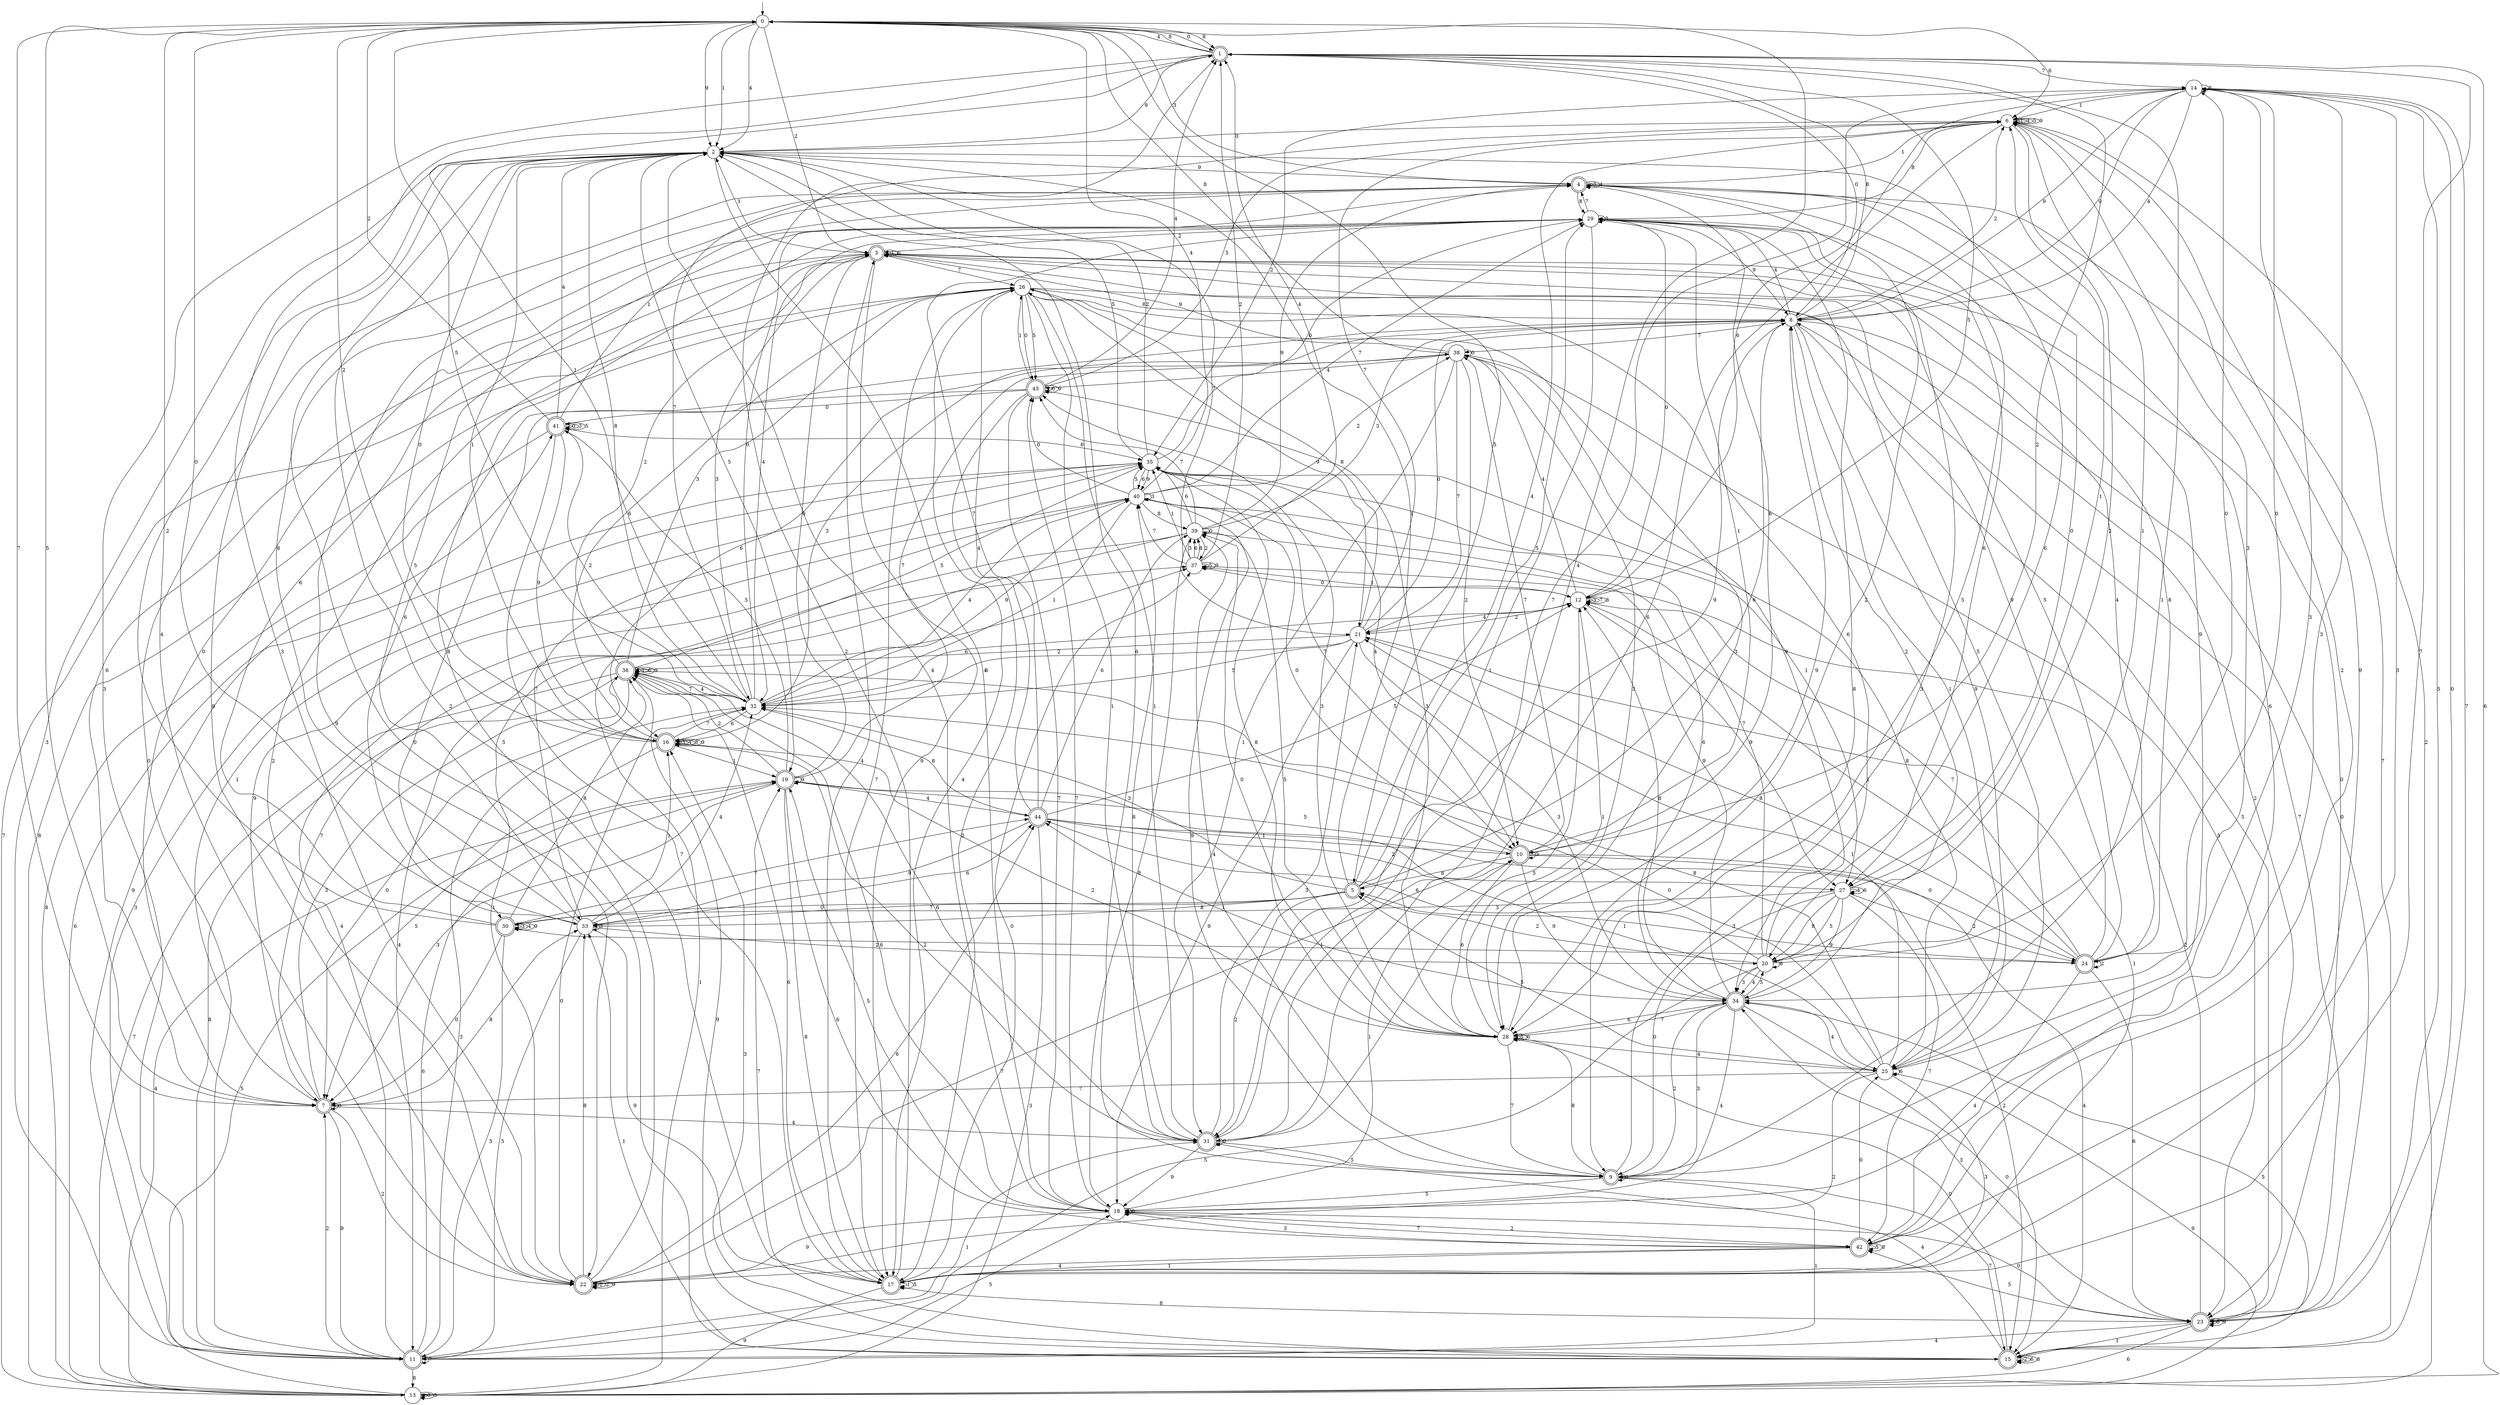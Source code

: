 digraph g {

	s0 [shape="circle" label="0"];
	s1 [shape="doublecircle" label="1"];
	s2 [shape="circle" label="2"];
	s3 [shape="doublecircle" label="3"];
	s4 [shape="doublecircle" label="4"];
	s5 [shape="doublecircle" label="5"];
	s6 [shape="circle" label="6"];
	s7 [shape="doublecircle" label="7"];
	s8 [shape="circle" label="8"];
	s9 [shape="doublecircle" label="9"];
	s10 [shape="doublecircle" label="10"];
	s11 [shape="doublecircle" label="11"];
	s12 [shape="circle" label="12"];
	s13 [shape="circle" label="13"];
	s14 [shape="circle" label="14"];
	s15 [shape="doublecircle" label="15"];
	s16 [shape="doublecircle" label="16"];
	s17 [shape="doublecircle" label="17"];
	s18 [shape="circle" label="18"];
	s19 [shape="doublecircle" label="19"];
	s20 [shape="circle" label="20"];
	s21 [shape="circle" label="21"];
	s22 [shape="doublecircle" label="22"];
	s23 [shape="doublecircle" label="23"];
	s24 [shape="doublecircle" label="24"];
	s25 [shape="circle" label="25"];
	s26 [shape="circle" label="26"];
	s27 [shape="circle" label="27"];
	s28 [shape="circle" label="28"];
	s29 [shape="circle" label="29"];
	s30 [shape="doublecircle" label="30"];
	s31 [shape="doublecircle" label="31"];
	s32 [shape="circle" label="32"];
	s33 [shape="circle" label="33"];
	s34 [shape="doublecircle" label="34"];
	s35 [shape="circle" label="35"];
	s36 [shape="doublecircle" label="36"];
	s37 [shape="circle" label="37"];
	s38 [shape="circle" label="38"];
	s39 [shape="circle" label="39"];
	s40 [shape="circle" label="40"];
	s41 [shape="doublecircle" label="41"];
	s42 [shape="doublecircle" label="42"];
	s43 [shape="doublecircle" label="43"];
	s44 [shape="doublecircle" label="44"];
	s0 -> s1 [label="0"];
	s0 -> s2 [label="1"];
	s0 -> s3 [label="2"];
	s0 -> s4 [label="3"];
	s0 -> s2 [label="4"];
	s0 -> s5 [label="5"];
	s0 -> s6 [label="6"];
	s0 -> s7 [label="7"];
	s0 -> s1 [label="8"];
	s0 -> s2 [label="9"];
	s1 -> s8 [label="0"];
	s1 -> s9 [label="1"];
	s1 -> s10 [label="2"];
	s1 -> s11 [label="3"];
	s1 -> s0 [label="4"];
	s1 -> s12 [label="5"];
	s1 -> s13 [label="6"];
	s1 -> s14 [label="7"];
	s1 -> s0 [label="8"];
	s1 -> s2 [label="9"];
	s2 -> s15 [label="0"];
	s2 -> s16 [label="1"];
	s2 -> s17 [label="2"];
	s2 -> s11 [label="3"];
	s2 -> s18 [label="4"];
	s2 -> s19 [label="5"];
	s2 -> s20 [label="6"];
	s2 -> s21 [label="7"];
	s2 -> s22 [label="8"];
	s2 -> s4 [label="9"];
	s3 -> s23 [label="0"];
	s3 -> s3 [label="1"];
	s3 -> s22 [label="2"];
	s3 -> s2 [label="3"];
	s3 -> s24 [label="4"];
	s3 -> s25 [label="5"];
	s3 -> s3 [label="6"];
	s3 -> s26 [label="7"];
	s3 -> s24 [label="8"];
	s3 -> s17 [label="9"];
	s4 -> s27 [label="0"];
	s4 -> s6 [label="1"];
	s4 -> s28 [label="2"];
	s4 -> s4 [label="3"];
	s4 -> s4 [label="4"];
	s4 -> s28 [label="5"];
	s4 -> s10 [label="6"];
	s4 -> s15 [label="7"];
	s4 -> s29 [label="8"];
	s4 -> s22 [label="9"];
	s5 -> s30 [label="0"];
	s5 -> s2 [label="1"];
	s5 -> s31 [label="2"];
	s5 -> s32 [label="3"];
	s5 -> s6 [label="4"];
	s5 -> s29 [label="5"];
	s5 -> s8 [label="6"];
	s5 -> s33 [label="7"];
	s5 -> s33 [label="8"];
	s5 -> s8 [label="9"];
	s6 -> s2 [label="0"];
	s6 -> s6 [label="1"];
	s6 -> s20 [label="2"];
	s6 -> s34 [label="3"];
	s6 -> s6 [label="4"];
	s6 -> s6 [label="5"];
	s6 -> s31 [label="6"];
	s6 -> s32 [label="7"];
	s6 -> s29 [label="8"];
	s6 -> s6 [label="9"];
	s7 -> s7 [label="0"];
	s7 -> s35 [label="1"];
	s7 -> s22 [label="2"];
	s7 -> s36 [label="3"];
	s7 -> s31 [label="4"];
	s7 -> s0 [label="5"];
	s7 -> s3 [label="6"];
	s7 -> s37 [label="7"];
	s7 -> s33 [label="8"];
	s7 -> s11 [label="9"];
	s8 -> s23 [label="0"];
	s8 -> s25 [label="1"];
	s8 -> s6 [label="2"];
	s8 -> s16 [label="3"];
	s8 -> s29 [label="4"];
	s8 -> s23 [label="5"];
	s8 -> s30 [label="6"];
	s8 -> s38 [label="7"];
	s8 -> s1 [label="8"];
	s8 -> s25 [label="9"];
	s9 -> s9 [label="0"];
	s9 -> s11 [label="1"];
	s9 -> s34 [label="2"];
	s9 -> s29 [label="3"];
	s9 -> s39 [label="4"];
	s9 -> s18 [label="5"];
	s9 -> s2 [label="6"];
	s9 -> s15 [label="7"];
	s9 -> s28 [label="8"];
	s9 -> s40 [label="9"];
	s10 -> s40 [label="0"];
	s10 -> s29 [label="1"];
	s10 -> s15 [label="2"];
	s10 -> s10 [label="3"];
	s10 -> s15 [label="4"];
	s10 -> s19 [label="5"];
	s10 -> s28 [label="6"];
	s10 -> s38 [label="7"];
	s10 -> s5 [label="8"];
	s10 -> s34 [label="9"];
	s11 -> s4 [label="0"];
	s11 -> s31 [label="1"];
	s11 -> s7 [label="2"];
	s11 -> s32 [label="3"];
	s11 -> s40 [label="4"];
	s11 -> s18 [label="5"];
	s11 -> s19 [label="6"];
	s11 -> s11 [label="7"];
	s11 -> s13 [label="8"];
	s11 -> s41 [label="9"];
	s12 -> s29 [label="0"];
	s12 -> s37 [label="1"];
	s12 -> s21 [label="2"];
	s12 -> s12 [label="3"];
	s12 -> s38 [label="4"];
	s12 -> s31 [label="5"];
	s12 -> s32 [label="6"];
	s12 -> s12 [label="7"];
	s12 -> s12 [label="8"];
	s12 -> s27 [label="9"];
	s13 -> s13 [label="0"];
	s13 -> s37 [label="1"];
	s13 -> s6 [label="2"];
	s13 -> s13 [label="3"];
	s13 -> s19 [label="4"];
	s13 -> s19 [label="5"];
	s13 -> s35 [label="6"];
	s13 -> s26 [label="7"];
	s13 -> s26 [label="8"];
	s13 -> s25 [label="9"];
	s14 -> s8 [label="0"];
	s14 -> s6 [label="1"];
	s14 -> s35 [label="2"];
	s14 -> s9 [label="3"];
	s14 -> s8 [label="4"];
	s14 -> s23 [label="5"];
	s14 -> s12 [label="6"];
	s14 -> s15 [label="7"];
	s14 -> s14 [label="8"];
	s14 -> s8 [label="9"];
	s15 -> s28 [label="0"];
	s15 -> s33 [label="1"];
	s15 -> s15 [label="2"];
	s15 -> s16 [label="3"];
	s15 -> s31 [label="4"];
	s15 -> s34 [label="5"];
	s15 -> s15 [label="6"];
	s15 -> s19 [label="7"];
	s15 -> s15 [label="8"];
	s15 -> s36 [label="9"];
	s16 -> s2 [label="0"];
	s16 -> s19 [label="1"];
	s16 -> s0 [label="2"];
	s16 -> s16 [label="3"];
	s16 -> s16 [label="4"];
	s16 -> s7 [label="5"];
	s16 -> s26 [label="6"];
	s16 -> s32 [label="7"];
	s16 -> s16 [label="8"];
	s16 -> s16 [label="9"];
	s17 -> s37 [label="0"];
	s17 -> s17 [label="1"];
	s17 -> s1 [label="2"];
	s17 -> s14 [label="3"];
	s17 -> s3 [label="4"];
	s17 -> s17 [label="5"];
	s17 -> s36 [label="6"];
	s17 -> s1 [label="7"];
	s17 -> s23 [label="8"];
	s17 -> s13 [label="9"];
	s18 -> s23 [label="0"];
	s18 -> s10 [label="1"];
	s18 -> s42 [label="2"];
	s18 -> s14 [label="3"];
	s18 -> s2 [label="4"];
	s18 -> s19 [label="5"];
	s18 -> s36 [label="6"];
	s18 -> s43 [label="7"];
	s18 -> s18 [label="8"];
	s18 -> s22 [label="9"];
	s19 -> s3 [label="0"];
	s19 -> s25 [label="1"];
	s19 -> s36 [label="2"];
	s19 -> s7 [label="3"];
	s19 -> s44 [label="4"];
	s19 -> s41 [label="5"];
	s19 -> s42 [label="6"];
	s19 -> s38 [label="7"];
	s19 -> s17 [label="8"];
	s19 -> s19 [label="9"];
	s20 -> s14 [label="0"];
	s20 -> s6 [label="1"];
	s20 -> s5 [label="2"];
	s20 -> s34 [label="3"];
	s20 -> s34 [label="4"];
	s20 -> s11 [label="5"];
	s20 -> s44 [label="6"];
	s20 -> s40 [label="7"];
	s20 -> s20 [label="8"];
	s20 -> s38 [label="9"];
	s21 -> s8 [label="0"];
	s21 -> s17 [label="1"];
	s21 -> s36 [label="2"];
	s21 -> s34 [label="3"];
	s21 -> s12 [label="4"];
	s21 -> s32 [label="5"];
	s21 -> s32 [label="6"];
	s21 -> s6 [label="7"];
	s21 -> s26 [label="8"];
	s21 -> s18 [label="9"];
	s22 -> s32 [label="0"];
	s22 -> s22 [label="1"];
	s22 -> s22 [label="2"];
	s22 -> s1 [label="3"];
	s22 -> s0 [label="4"];
	s22 -> s29 [label="5"];
	s22 -> s44 [label="6"];
	s22 -> s10 [label="7"];
	s22 -> s33 [label="8"];
	s22 -> s22 [label="9"];
	s23 -> s14 [label="0"];
	s23 -> s15 [label="1"];
	s23 -> s37 [label="2"];
	s23 -> s34 [label="3"];
	s23 -> s11 [label="4"];
	s23 -> s42 [label="5"];
	s23 -> s13 [label="6"];
	s23 -> s8 [label="7"];
	s23 -> s23 [label="8"];
	s23 -> s23 [label="9"];
	s24 -> s14 [label="0"];
	s24 -> s12 [label="1"];
	s24 -> s24 [label="2"];
	s24 -> s5 [label="3"];
	s24 -> s42 [label="4"];
	s24 -> s3 [label="5"];
	s24 -> s23 [label="6"];
	s24 -> s12 [label="7"];
	s24 -> s21 [label="8"];
	s24 -> s3 [label="9"];
	s25 -> s32 [label="0"];
	s25 -> s21 [label="1"];
	s25 -> s22 [label="2"];
	s25 -> s17 [label="3"];
	s25 -> s34 [label="4"];
	s25 -> s5 [label="5"];
	s25 -> s25 [label="6"];
	s25 -> s7 [label="7"];
	s25 -> s36 [label="8"];
	s25 -> s29 [label="9"];
	s26 -> s43 [label="0"];
	s26 -> s31 [label="1"];
	s26 -> s23 [label="2"];
	s26 -> s28 [label="3"];
	s26 -> s17 [label="4"];
	s26 -> s43 [label="5"];
	s26 -> s34 [label="6"];
	s26 -> s17 [label="7"];
	s26 -> s8 [label="8"];
	s26 -> s21 [label="9"];
	s27 -> s9 [label="0"];
	s27 -> s6 [label="1"];
	s27 -> s24 [label="2"];
	s27 -> s30 [label="3"];
	s27 -> s27 [label="4"];
	s27 -> s20 [label="5"];
	s27 -> s27 [label="6"];
	s27 -> s42 [label="7"];
	s27 -> s20 [label="8"];
	s27 -> s34 [label="9"];
	s28 -> s39 [label="0"];
	s28 -> s12 [label="1"];
	s28 -> s16 [label="2"];
	s28 -> s43 [label="3"];
	s28 -> s25 [label="4"];
	s28 -> s28 [label="5"];
	s28 -> s28 [label="6"];
	s28 -> s9 [label="7"];
	s28 -> s35 [label="8"];
	s28 -> s8 [label="9"];
	s29 -> s7 [label="0"];
	s29 -> s31 [label="1"];
	s29 -> s3 [label="2"];
	s29 -> s29 [label="3"];
	s29 -> s32 [label="4"];
	s29 -> s33 [label="5"];
	s29 -> s27 [label="6"];
	s29 -> s4 [label="7"];
	s29 -> s9 [label="8"];
	s29 -> s8 [label="9"];
	s30 -> s7 [label="0"];
	s30 -> s24 [label="1"];
	s30 -> s2 [label="2"];
	s30 -> s30 [label="3"];
	s30 -> s30 [label="4"];
	s30 -> s11 [label="5"];
	s30 -> s3 [label="6"];
	s30 -> s44 [label="7"];
	s30 -> s36 [label="8"];
	s30 -> s30 [label="9"];
	s31 -> s31 [label="0"];
	s31 -> s26 [label="1"];
	s31 -> s16 [label="2"];
	s31 -> s21 [label="3"];
	s31 -> s0 [label="4"];
	s31 -> s9 [label="5"];
	s31 -> s36 [label="6"];
	s31 -> s14 [label="7"];
	s31 -> s40 [label="8"];
	s31 -> s18 [label="9"];
	s32 -> s4 [label="0"];
	s32 -> s1 [label="1"];
	s32 -> s41 [label="2"];
	s32 -> s3 [label="3"];
	s32 -> s40 [label="4"];
	s32 -> s0 [label="5"];
	s32 -> s16 [label="6"];
	s32 -> s36 [label="7"];
	s32 -> s2 [label="8"];
	s32 -> s40 [label="9"];
	s33 -> s0 [label="0"];
	s33 -> s16 [label="1"];
	s33 -> s20 [label="2"];
	s33 -> s33 [label="3"];
	s33 -> s32 [label="4"];
	s33 -> s11 [label="5"];
	s33 -> s44 [label="6"];
	s33 -> s35 [label="7"];
	s33 -> s4 [label="8"];
	s33 -> s17 [label="9"];
	s34 -> s15 [label="0"];
	s34 -> s44 [label="1"];
	s34 -> s8 [label="2"];
	s34 -> s9 [label="3"];
	s34 -> s18 [label="4"];
	s34 -> s20 [label="5"];
	s34 -> s28 [label="6"];
	s34 -> s28 [label="7"];
	s34 -> s12 [label="8"];
	s34 -> s39 [label="9"];
	s35 -> s29 [label="0"];
	s35 -> s27 [label="1"];
	s35 -> s2 [label="2"];
	s35 -> s11 [label="3"];
	s35 -> s10 [label="4"];
	s35 -> s2 [label="5"];
	s35 -> s40 [label="6"];
	s35 -> s10 [label="7"];
	s35 -> s25 [label="8"];
	s35 -> s40 [label="9"];
	s36 -> s7 [label="0"];
	s36 -> s36 [label="1"];
	s36 -> s3 [label="2"];
	s36 -> s26 [label="3"];
	s36 -> s32 [label="4"];
	s36 -> s35 [label="5"];
	s36 -> s36 [label="6"];
	s36 -> s13 [label="7"];
	s36 -> s11 [label="8"];
	s36 -> s36 [label="9"];
	s37 -> s12 [label="0"];
	s37 -> s35 [label="1"];
	s37 -> s1 [label="2"];
	s37 -> s39 [label="3"];
	s37 -> s1 [label="4"];
	s37 -> s37 [label="5"];
	s37 -> s39 [label="6"];
	s37 -> s40 [label="7"];
	s37 -> s39 [label="8"];
	s37 -> s37 [label="9"];
	s38 -> s38 [label="0"];
	s38 -> s31 [label="1"];
	s38 -> s10 [label="2"];
	s38 -> s28 [label="3"];
	s38 -> s43 [label="4"];
	s38 -> s23 [label="5"];
	s38 -> s16 [label="6"];
	s38 -> s21 [label="7"];
	s38 -> s0 [label="8"];
	s38 -> s3 [label="9"];
	s39 -> s39 [label="0"];
	s39 -> s22 [label="1"];
	s39 -> s37 [label="2"];
	s39 -> s8 [label="3"];
	s39 -> s11 [label="4"];
	s39 -> s28 [label="5"];
	s39 -> s35 [label="6"];
	s39 -> s43 [label="7"];
	s39 -> s18 [label="8"];
	s39 -> s4 [label="9"];
	s40 -> s43 [label="0"];
	s40 -> s32 [label="1"];
	s40 -> s38 [label="2"];
	s40 -> s40 [label="3"];
	s40 -> s0 [label="4"];
	s40 -> s35 [label="5"];
	s40 -> s34 [label="6"];
	s40 -> s29 [label="7"];
	s40 -> s39 [label="8"];
	s40 -> s7 [label="9"];
	s41 -> s41 [label="0"];
	s41 -> s4 [label="1"];
	s41 -> s0 [label="2"];
	s41 -> s41 [label="3"];
	s41 -> s2 [label="4"];
	s41 -> s41 [label="5"];
	s41 -> s35 [label="6"];
	s41 -> s17 [label="7"];
	s41 -> s13 [label="8"];
	s41 -> s16 [label="9"];
	s42 -> s25 [label="0"];
	s42 -> s17 [label="1"];
	s42 -> s6 [label="2"];
	s42 -> s18 [label="3"];
	s42 -> s22 [label="4"];
	s42 -> s42 [label="5"];
	s42 -> s4 [label="6"];
	s42 -> s18 [label="7"];
	s42 -> s42 [label="8"];
	s42 -> s6 [label="9"];
	s43 -> s41 [label="0"];
	s43 -> s26 [label="1"];
	s43 -> s17 [label="2"];
	s43 -> s28 [label="3"];
	s43 -> s1 [label="4"];
	s43 -> s6 [label="5"];
	s43 -> s43 [label="6"];
	s43 -> s18 [label="7"];
	s43 -> s33 [label="8"];
	s43 -> s43 [label="9"];
	s44 -> s24 [label="0"];
	s44 -> s10 [label="1"];
	s44 -> s27 [label="2"];
	s44 -> s13 [label="3"];
	s44 -> s26 [label="4"];
	s44 -> s12 [label="5"];
	s44 -> s39 [label="6"];
	s44 -> s29 [label="7"];
	s44 -> s32 [label="8"];
	s44 -> s33 [label="9"];

__start0 [label="" shape="none" width="0" height="0"];
__start0 -> s0;

}
